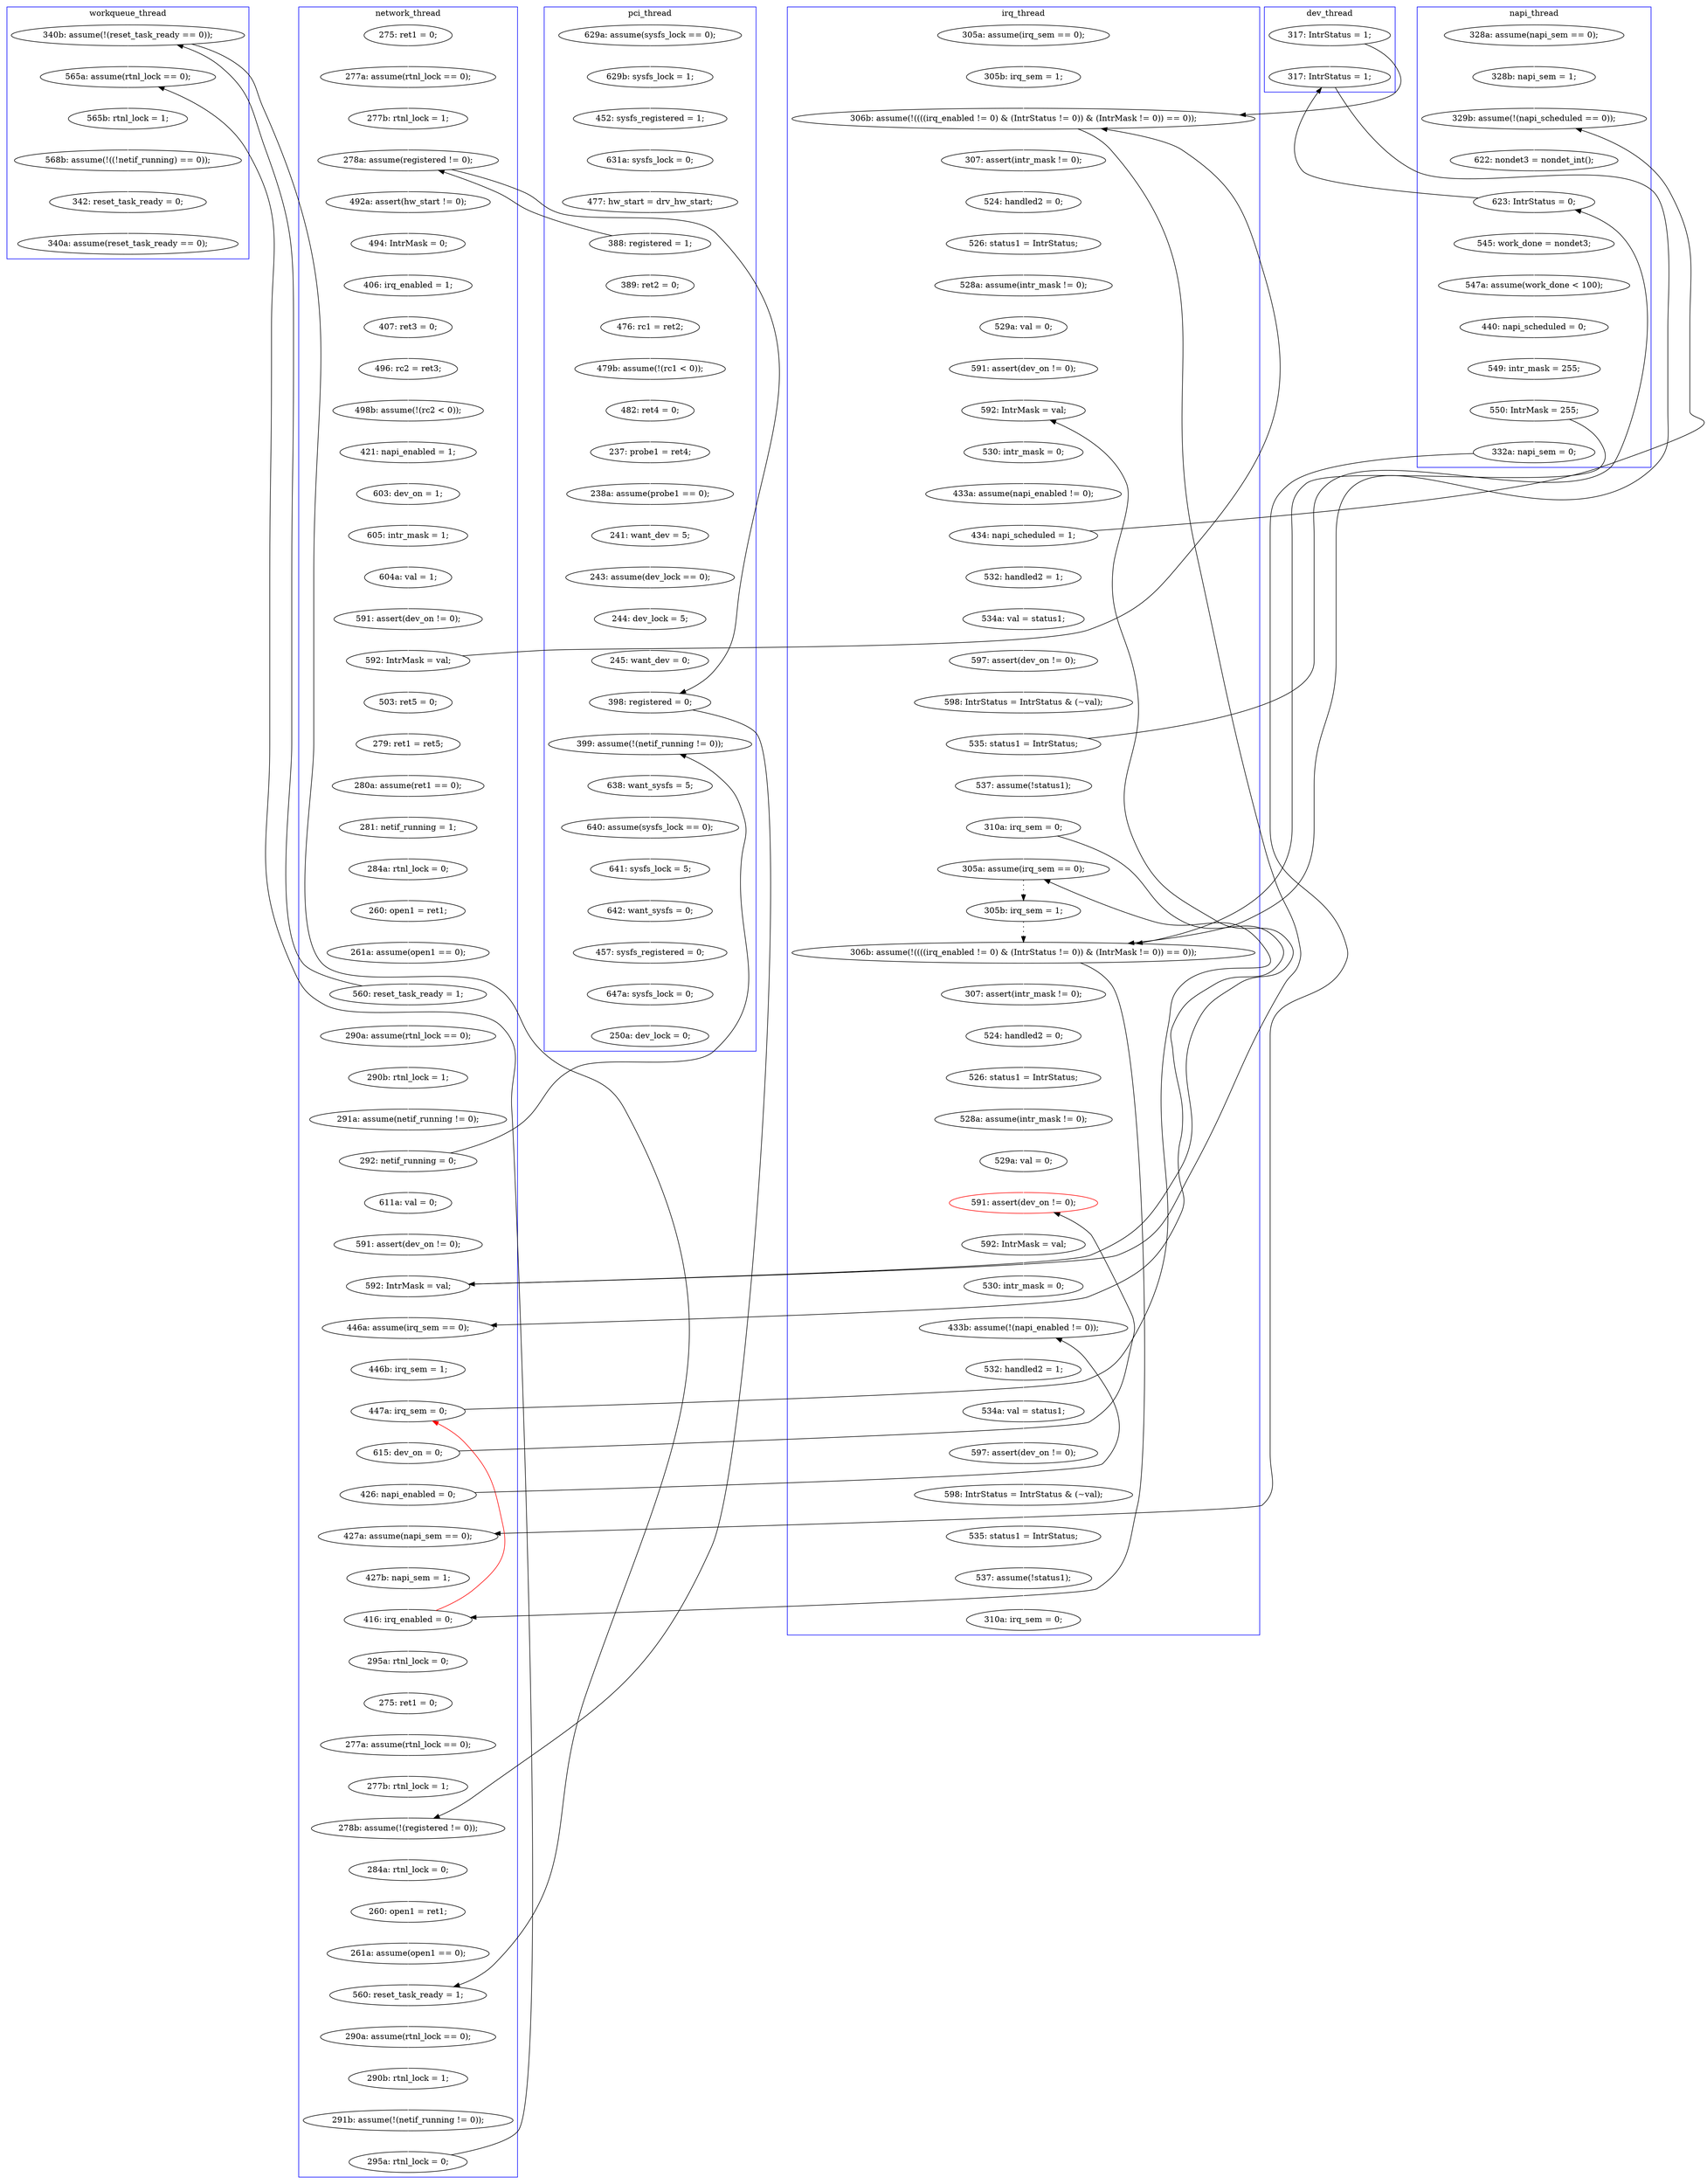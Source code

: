 digraph Counterexample {
	234 -> 259 [color = white, style = solid]
	90 -> 99 [color = white, style = solid]
	157 -> 158 [color = white, style = solid]
	99 -> 100 [color = white, style = solid]
	256 -> 283 [color = white, style = solid]
	214 -> 216 [color = black, style = solid, constraint = false]
	204 -> 208 [color = white, style = solid]
	165 -> 170 [color = white, style = solid]
	302 -> 326 [color = white, style = solid]
	110 -> 114 [color = white, style = solid]
	273 -> 285 [color = white, style = solid]
	146 -> 151 [color = white, style = solid]
	263 -> 264 [color = white, style = solid]
	124 -> 142 [color = white, style = solid]
	36 -> 40 [color = white, style = solid]
	216 -> 217 [color = white, style = solid]
	226 -> 231 [color = black, style = dotted]
	334 -> 338 [color = white, style = solid]
	188 -> 189 [color = white, style = solid]
	281 -> 288 [color = white, style = solid]
	238 -> 249 [color = white, style = solid]
	217 -> 235 [color = white, style = solid]
	170 -> 171 [color = white, style = solid]
	152 -> 202 [color = white, style = solid]
	314 -> 320 [color = white, style = solid]
	207 -> 214 [color = white, style = solid]
	152 -> 162 [color = black, style = solid, constraint = false]
	65 -> 68 [color = white, style = solid]
	40 -> 50 [color = white, style = solid]
	173 -> 174 [color = white, style = solid]
	190 -> 193 [color = white, style = solid]
	143 -> 145 [color = black, style = solid, constraint = false]
	174 -> 176 [color = white, style = solid]
	330 -> 334 [color = white, style = solid]
	106 -> 110 [color = white, style = solid]
	79 -> 81 [color = white, style = solid]
	249 -> 251 [color = white, style = solid]
	267 -> 269 [color = white, style = solid]
	135 -> 181 [color = white, style = solid]
	81 -> 84 [color = white, style = solid]
	235 -> 204 [color = red, style = solid, constraint = false]
	118 -> 119 [color = white, style = solid]
	115 -> 118 [color = white, style = solid]
	100 -> 101 [color = white, style = solid]
	153 -> 157 [color = white, style = solid]
	119 -> 256 [color = black, style = solid, constraint = false]
	52 -> 57 [color = white, style = solid]
	179 -> 195 [color = white, style = solid]
	42 -> 45 [color = white, style = solid]
	171 -> 181 [color = black, style = solid, constraint = false]
	328 -> 330 [color = white, style = solid]
	213 -> 273 [color = black, style = solid, constraint = false]
	269 -> 273 [color = white, style = solid]
	138 -> 145 [color = white, style = solid]
	86 -> 88 [color = white, style = solid]
	198 -> 205 [color = white, style = solid]
	199 -> 225 [color = white, style = solid]
	52 -> 255 [color = black, style = solid, constraint = false]
	288 -> 297 [color = white, style = solid]
	89 -> 145 [color = black, style = solid, constraint = false]
	57 -> 58 [color = white, style = solid]
	84 -> 90 [color = white, style = solid]
	64 -> 65 [color = white, style = solid]
	71 -> 80 [color = white, style = solid]
	75 -> 78 [color = white, style = solid]
	255 -> 257 [color = black, style = solid, constraint = false]
	51 -> 75 [color = white, style = solid]
	292 -> 314 [color = white, style = solid]
	252 -> 257 [color = white, style = solid]
	145 -> 146 [color = white, style = solid]
	305 -> 307 [color = white, style = solid]
	300 -> 303 [color = white, style = solid]
	171 -> 173 [color = white, style = solid]
	189 -> 219 [color = black, style = solid, constraint = false]
	225 -> 226 [color = black, style = dotted]
	29 -> 32 [color = white, style = solid]
	264 -> 266 [color = white, style = solid]
	142 -> 152 [color = white, style = solid]
	50 -> 52 [color = black, style = solid, constraint = false]
	58 -> 63 [color = white, style = solid]
	158 -> 160 [color = white, style = solid]
	278 -> 281 [color = white, style = solid]
	78 -> 79 [color = white, style = solid]
	80 -> 85 [color = white, style = solid]
	151 -> 153 [color = white, style = solid]
	199 -> 202 [color = black, style = solid, constraint = false]
	110 -> 224 [color = black, style = solid, constraint = false]
	89 -> 93 [color = white, style = solid]
	208 -> 266 [color = black, style = solid, constraint = false]
	45 -> 46 [color = white, style = solid]
	134 -> 135 [color = white, style = solid]
	207 -> 231 [color = black, style = solid, constraint = false]
	326 -> 328 [color = white, style = solid]
	63 -> 64 [color = white, style = solid]
	259 -> 260 [color = white, style = solid]
	50 -> 51 [color = white, style = solid]
	231 -> 234 [color = white, style = solid]
	32 -> 36 [color = white, style = solid]
	160 -> 162 [color = white, style = solid]
	297 -> 298 [color = white, style = solid]
	285 -> 302 [color = white, style = solid]
	114 -> 115 [color = white, style = solid]
	28 -> 29 [color = white, style = solid]
	323 -> 327 [color = white, style = solid]
	283 -> 290 [color = white, style = solid]
	291 -> 292 [color = white, style = solid]
	85 -> 86 [color = white, style = solid]
	177 -> 179 [color = white, style = solid]
	257 -> 276 [color = white, style = solid]
	208 -> 213 [color = white, style = solid]
	219 -> 231 [color = black, style = solid, constraint = false]
	202 -> 203 [color = white, style = solid]
	266 -> 267 [color = white, style = solid]
	93 -> 94 [color = white, style = solid]
	101 -> 255 [color = white, style = solid]
	205 -> 207 [color = white, style = solid]
	235 -> 238 [color = white, style = solid]
	143 -> 219 [color = white, style = solid]
	290 -> 291 [color = white, style = solid]
	320 -> 333 [color = white, style = solid]
	204 -> 225 [color = black, style = solid, constraint = false]
	103 -> 106 [color = white, style = solid]
	137 -> 138 [color = white, style = solid]
	193 -> 198 [color = white, style = solid]
	46 -> 52 [color = white, style = solid]
	224 -> 288 [color = black, style = solid, constraint = false]
	97 -> 98 [color = white, style = solid]
	176 -> 177 [color = white, style = solid]
	307 -> 323 [color = white, style = solid]
	304 -> 305 [color = white, style = solid]
	162 -> 165 [color = white, style = solid]
	189 -> 190 [color = white, style = solid]
	276 -> 278 [color = white, style = solid]
	298 -> 300 [color = white, style = solid]
	88 -> 89 [color = white, style = solid]
	260 -> 263 [color = white, style = solid]
	102 -> 103 [color = white, style = solid]
	251 -> 252 [color = white, style = solid]
	98 -> 102 [color = white, style = solid]
	94 -> 97 [color = white, style = solid]
	181 -> 188 [color = white, style = solid]
	179 -> 189 [color = black, style = solid, constraint = false]
	255 -> 256 [color = white, style = solid]
	68 -> 71 [color = white, style = solid]
	213 -> 216 [color = white, style = solid]
	145 -> 152 [color = black, style = solid, constraint = false]
	224 -> 304 [color = white, style = solid]
	195 -> 199 [color = white, style = solid]
	231 -> 235 [color = black, style = solid, constraint = false]
	303 -> 304 [color = black, style = solid, constraint = false]
	119 -> 124 [color = white, style = solid]
	203 -> 204 [color = white, style = solid]
	subgraph cluster7 {
		label = dev_thread
		color = blue
		143  [label = "317: IntrStatus = 1;"]
		219  [label = "317: IntrStatus = 1;"]
	}
	subgraph cluster5 {
		label = workqueue_thread
		color = blue
		323  [label = "342: reset_task_ready = 0;"]
		224  [label = "340b: assume(!(reset_task_ready == 0));"]
		304  [label = "565a: assume(rtnl_lock == 0);"]
		305  [label = "565b: rtnl_lock = 1;"]
		307  [label = "568b: assume(!((!netif_running) == 0));"]
		327  [label = "340a: assume(reset_task_ready == 0);"]
	}
	subgraph cluster1 {
		label = pci_thread
		color = blue
		50  [label = "388: registered = 1;"]
		256  [label = "399: assume(!(netif_running != 0));"]
		51  [label = "389: ret2 = 0;"]
		291  [label = "641: sysfs_lock = 5;"]
		100  [label = "244: dev_lock = 5;"]
		255  [label = "398: registered = 0;"]
		32  [label = "452: sysfs_registered = 1;"]
		28  [label = "629a: assume(sysfs_lock == 0);"]
		292  [label = "642: want_sysfs = 0;"]
		101  [label = "245: want_dev = 0;"]
		333  [label = "250a: dev_lock = 0;"]
		75  [label = "476: rc1 = ret2;"]
		320  [label = "647a: sysfs_lock = 0;"]
		36  [label = "631a: sysfs_lock = 0;"]
		99  [label = "243: assume(dev_lock == 0);"]
		290  [label = "640: assume(sysfs_lock == 0);"]
		78  [label = "479b: assume(!(rc1 < 0));"]
		283  [label = "638: want_sysfs = 5;"]
		29  [label = "629b: sysfs_lock = 1;"]
		84  [label = "238a: assume(probe1 == 0);"]
		314  [label = "457: sysfs_registered = 0;"]
		40  [label = "477: hw_start = drv_hw_start;"]
		81  [label = "237: probe1 = ret4;"]
		90  [label = "241: want_dev = 5;"]
		79  [label = "482: ret4 = 0;"]
	}
	subgraph cluster4 {
		label = napi_thread
		color = blue
		193  [label = "547a: assume(work_done < 100);"]
		135  [label = "328b: napi_sem = 1;"]
		198  [label = "440: napi_scheduled = 0;"]
		134  [label = "328a: assume(napi_sem == 0);"]
		207  [label = "550: IntrMask = 255;"]
		205  [label = "549: intr_mask = 255;"]
		214  [label = "332a: napi_sem = 0;"]
		188  [label = "622: nondet3 = nondet_int();"]
		189  [label = "623: IntrStatus = 0;"]
		190  [label = "545: work_done = nondet3;"]
		181  [label = "329b: assume(!(napi_scheduled == 0));"]
	}
	subgraph cluster2 {
		label = network_thread
		color = blue
		202  [label = "446a: assume(irq_sem == 0);"]
		93  [label = "503: ret5 = 0;"]
		217  [label = "427b: napi_sem = 1;"]
		71  [label = "421: napi_enabled = 1;"]
		106  [label = "261a: assume(open1 == 0);"]
		45  [label = "277a: assume(rtnl_lock == 0);"]
		204  [label = "447a: irq_sem = 0;"]
		118  [label = "291a: assume(netif_running != 0);"]
		288  [label = "560: reset_task_ready = 1;"]
		52  [label = "278a: assume(registered != 0);"]
		208  [label = "615: dev_on = 0;"]
		86  [label = "604a: val = 1;"]
		58  [label = "494: IntrMask = 0;"]
		276  [label = "284a: rtnl_lock = 0;"]
		235  [label = "416: irq_enabled = 0;"]
		94  [label = "279: ret1 = ret5;"]
		238  [label = "295a: rtnl_lock = 0;"]
		115  [label = "290b: rtnl_lock = 1;"]
		97  [label = "280a: assume(ret1 == 0);"]
		110  [label = "560: reset_task_ready = 1;"]
		213  [label = "426: napi_enabled = 0;"]
		63  [label = "406: irq_enabled = 1;"]
		68  [label = "498b: assume(!(rc2 < 0));"]
		278  [label = "260: open1 = ret1;"]
		124  [label = "611a: val = 0;"]
		89  [label = "592: IntrMask = val;"]
		249  [label = "275: ret1 = 0;"]
		65  [label = "496: rc2 = ret3;"]
		64  [label = "407: ret3 = 0;"]
		80  [label = "603: dev_on = 1;"]
		251  [label = "277a: assume(rtnl_lock == 0);"]
		98  [label = "281: netif_running = 1;"]
		297  [label = "290a: assume(rtnl_lock == 0);"]
		88  [label = "591: assert(dev_on != 0);"]
		281  [label = "261a: assume(open1 == 0);"]
		42  [label = "275: ret1 = 0;"]
		216  [label = "427a: assume(napi_sem == 0);"]
		303  [label = "295a: rtnl_lock = 0;"]
		103  [label = "260: open1 = ret1;"]
		85  [label = "605: intr_mask = 1;"]
		298  [label = "290b: rtnl_lock = 1;"]
		142  [label = "591: assert(dev_on != 0);"]
		119  [label = "292: netif_running = 0;"]
		300  [label = "291b: assume(!(netif_running != 0));"]
		252  [label = "277b: rtnl_lock = 1;"]
		46  [label = "277b: rtnl_lock = 1;"]
		114  [label = "290a: assume(rtnl_lock == 0);"]
		152  [label = "592: IntrMask = val;"]
		102  [label = "284a: rtnl_lock = 0;"]
		203  [label = "446b: irq_sem = 1;"]
		257  [label = "278b: assume(!(registered != 0));"]
		57  [label = "492a: assert(hw_start != 0);"]
	}
	subgraph cluster3 {
		label = irq_thread
		color = blue
		199  [label = "310a: irq_sem = 0;"]
		302  [label = "534a: val = status1;"]
		160  [label = "591: assert(dev_on != 0);"]
		173  [label = "532: handled2 = 1;"]
		171  [label = "434: napi_scheduled = 1;"]
		267  [label = "592: IntrMask = val;"]
		146  [label = "307: assert(intr_mask != 0);"]
		266  [label = "591: assert(dev_on != 0);", color = red]
		328  [label = "598: IntrStatus = IntrStatus & (~val);"]
		151  [label = "524: handled2 = 0;"]
		137  [label = "305a: assume(irq_sem == 0);"]
		158  [label = "529a: val = 0;"]
		269  [label = "530: intr_mask = 0;"]
		263  [label = "528a: assume(intr_mask != 0);"]
		165  [label = "530: intr_mask = 0;"]
		138  [label = "305b: irq_sem = 1;"]
		260  [label = "526: status1 = IntrStatus;"]
		259  [label = "524: handled2 = 0;"]
		326  [label = "597: assert(dev_on != 0);"]
		177  [label = "598: IntrStatus = IntrStatus & (~val);"]
		285  [label = "532: handled2 = 1;"]
		179  [label = "535: status1 = IntrStatus;"]
		176  [label = "597: assert(dev_on != 0);"]
		145  [label = "306b: assume(!((((irq_enabled != 0) & (IntrStatus != 0)) & (IntrMask != 0)) == 0));"]
		334  [label = "537: assume(!status1);"]
		153  [label = "526: status1 = IntrStatus;"]
		234  [label = "307: assert(intr_mask != 0);"]
		264  [label = "529a: val = 0;"]
		273  [label = "433b: assume(!(napi_enabled != 0));"]
		225  [label = "305a: assume(irq_sem == 0);"]
		226  [label = "305b: irq_sem = 1;"]
		330  [label = "535: status1 = IntrStatus;"]
		157  [label = "528a: assume(intr_mask != 0);"]
		174  [label = "534a: val = status1;"]
		338  [label = "310a: irq_sem = 0;"]
		231  [label = "306b: assume(!((((irq_enabled != 0) & (IntrStatus != 0)) & (IntrMask != 0)) == 0));"]
		195  [label = "537: assume(!status1);"]
		162  [label = "592: IntrMask = val;"]
		170  [label = "433a: assume(napi_enabled != 0);"]
	}
}